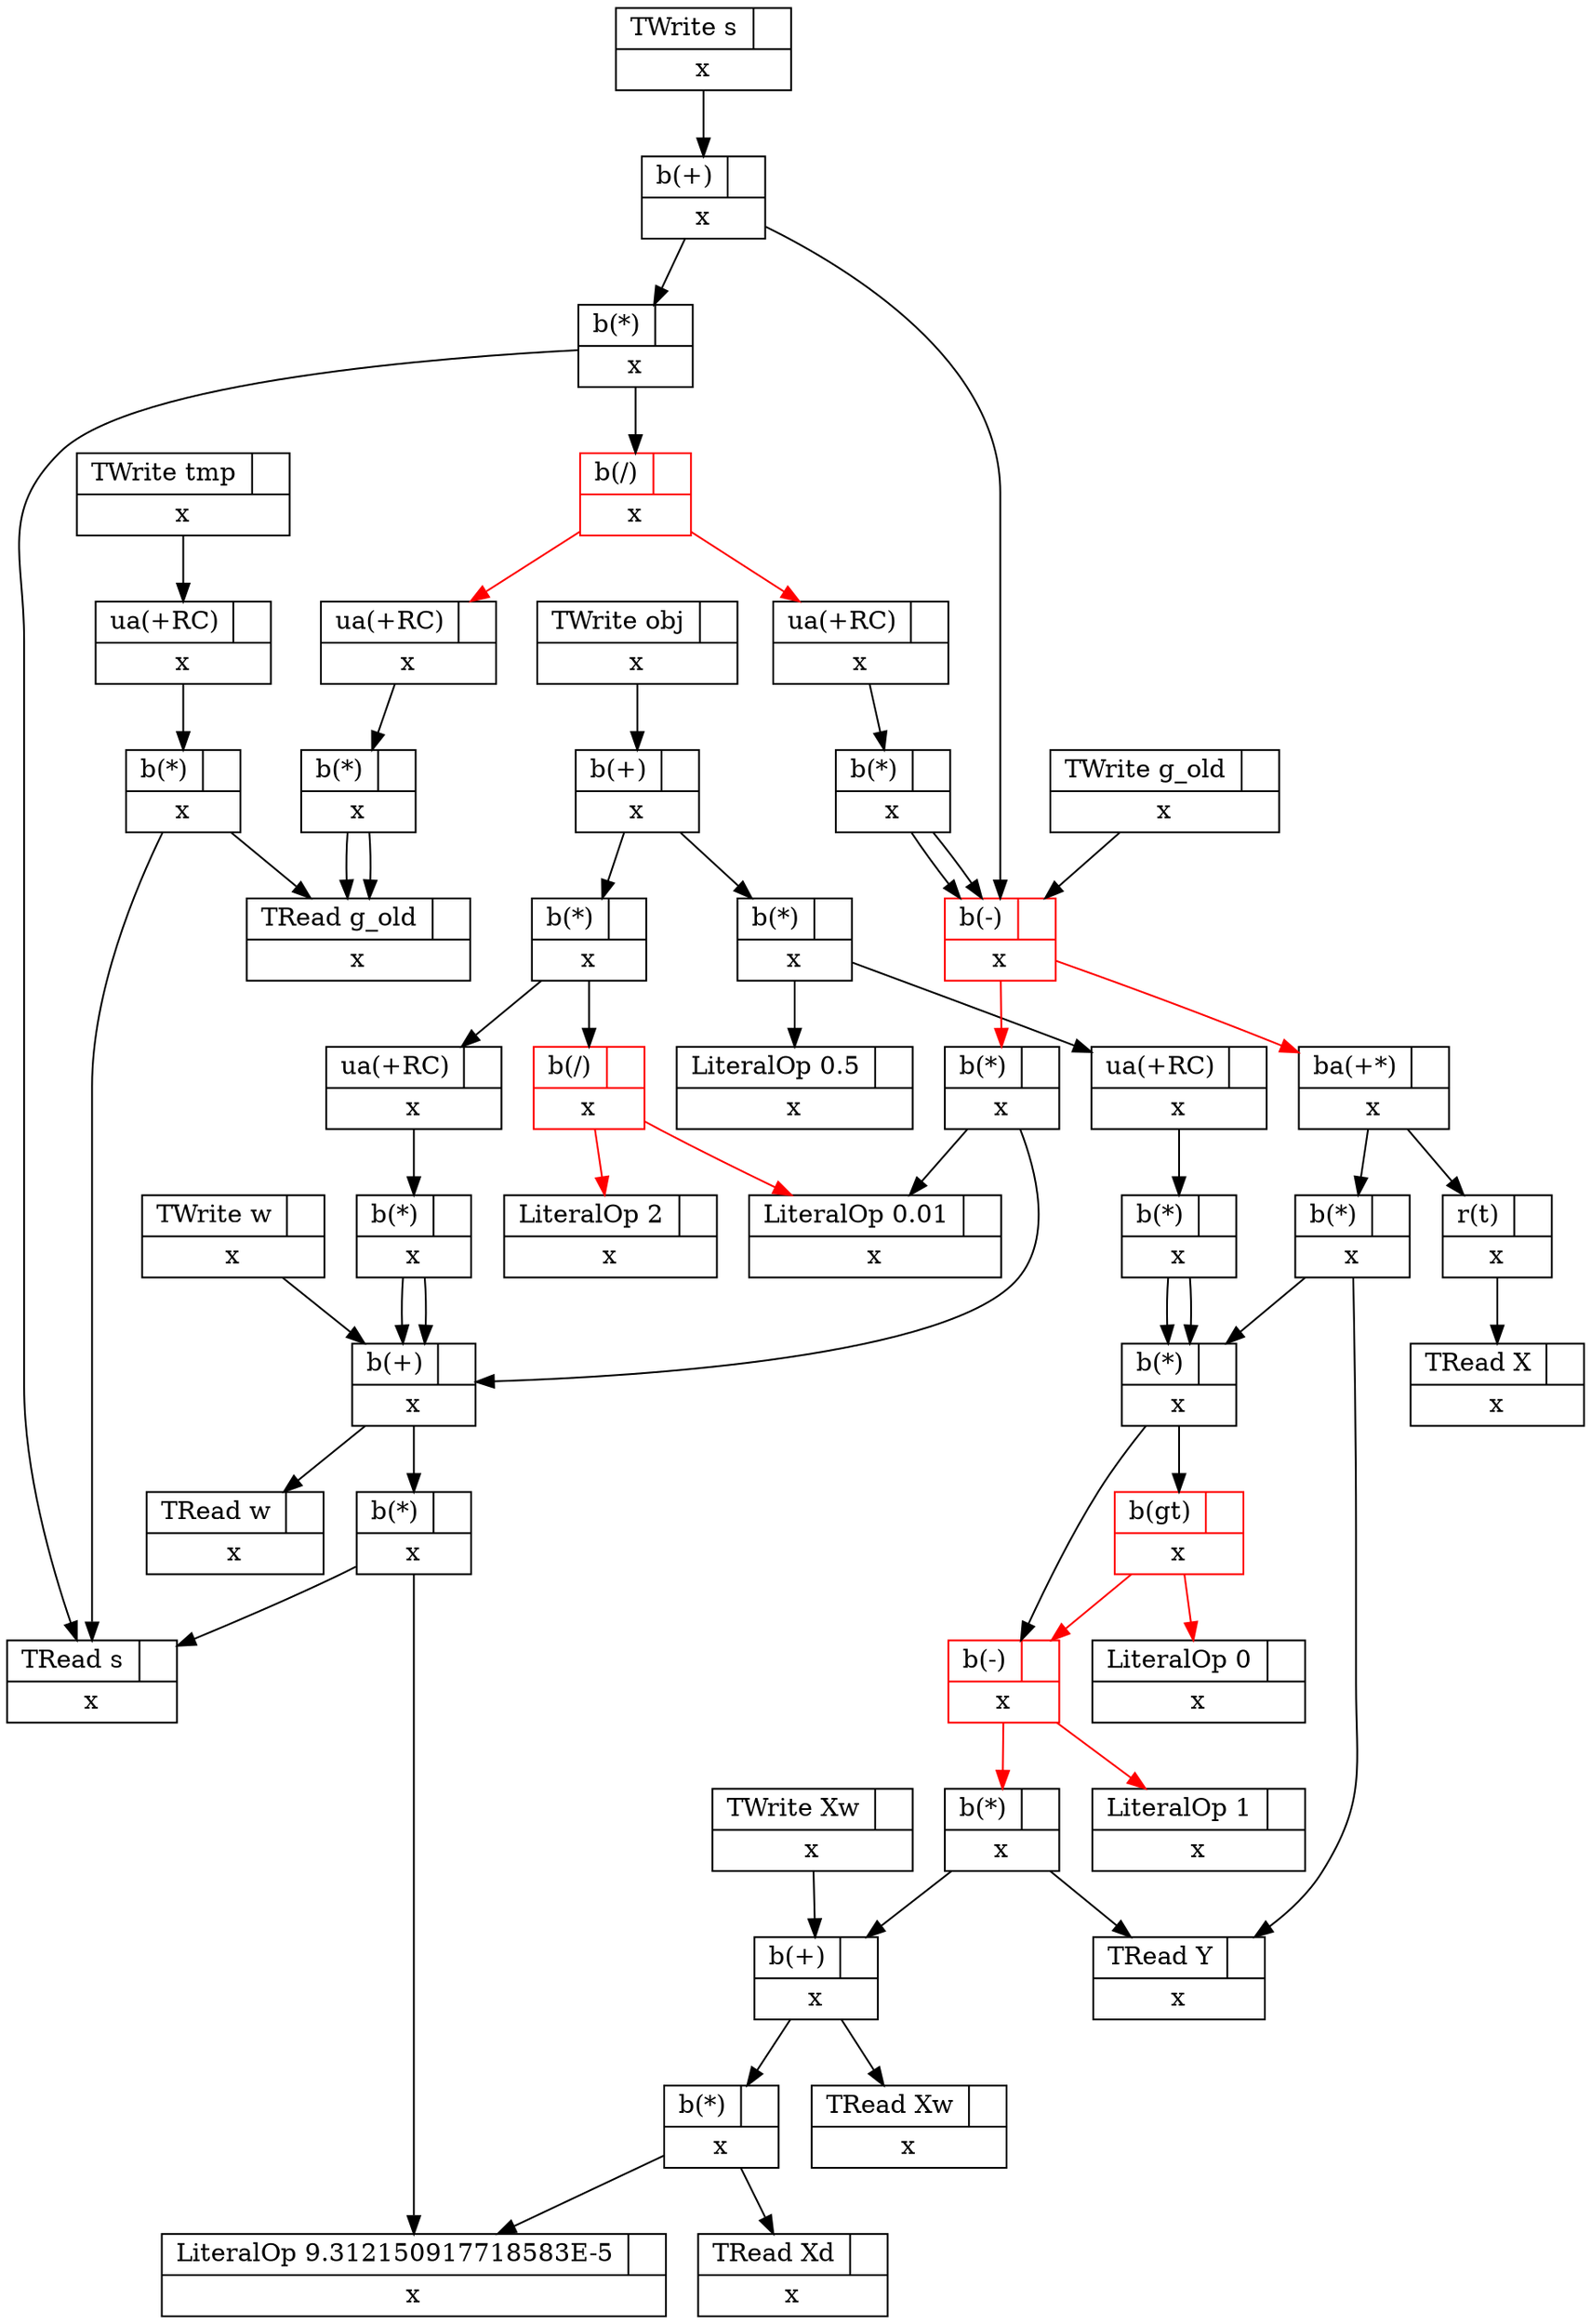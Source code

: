 digraph graphname {
2871 [shape=record label="{{TRead w |  } | x}" color="black"];
2918 [shape=record label="{{LiteralOp 9.312150917718583E-5 |  } | x}" color="black"];
2874 [shape=record label="{{TRead s |  } | x}" color="black"];
2872 [shape=record label="{{b(*) |  } | x}" color="black"];
2872->2918 [color="black"];
2872->2874 [color="black"];
2870 [shape=record label="{{b(+) |  } | x}" color="black"];
2870->2871 [color="black"];
2870->2872 [color="black"];
2869 [shape=record label="{{TWrite w |  } | x}" color="black"];
2869->2870 [color="black"];
2877 [shape=record label="{{TRead Xw |  } | x}" color="black"];
2879 [shape=record label="{{TRead Xd |  } | x}" color="black"];
2878 [shape=record label="{{b(*) |  } | x}" color="black"];
2878->2918 [color="black"];
2878->2879 [color="black"];
2876 [shape=record label="{{b(+) |  } | x}" color="black"];
2876->2877 [color="black"];
2876->2878 [color="black"];
2875 [shape=record label="{{TWrite Xw |  } | x}" color="black"];
2875->2876 [color="black"];
2883 [shape=record label="{{LiteralOp 0.5 |  } | x}" color="black"];
2889 [shape=record label="{{LiteralOp 1 |  } | x}" color="black"];
2891 [shape=record label="{{TRead Y |  } | x}" color="black"];
2890 [shape=record label="{{b(*) |  } | x}" color="black"];
2890->2891 [color="black"];
2890->2876 [color="black"];
2888 [shape=record label="{{b(-) |  } | x}" color="red"];
2888->2889 [color="red"];
2888->2890 [color="red"];
2892 [shape=record label="{{LiteralOp 0 |  } | x}" color="black"];
2887 [shape=record label="{{b(gt) |  } | x}" color="red"];
2887->2888 [color="red"];
2887->2892 [color="red"];
2886 [shape=record label="{{b(*) |  } | x}" color="black"];
2886->2887 [color="black"];
2886->2888 [color="black"];
2885 [shape=record label="{{b(*) |  } | x}" color="black"];
2885->2886 [color="black"];
2885->2886 [color="black"];
2884 [shape=record label="{{ua(+RC) |  } | x}" color="black"];
2884->2885 [color="black"];
2882 [shape=record label="{{b(*) |  } | x}" color="black"];
2882->2883 [color="black"];
2882->2884 [color="black"];
2919 [shape=record label="{{LiteralOp 0.01 |  } | x}" color="black"];
2896 [shape=record label="{{LiteralOp 2 |  } | x}" color="black"];
2894 [shape=record label="{{b(/) |  } | x}" color="red"];
2894->2919 [color="red"];
2894->2896 [color="red"];
2898 [shape=record label="{{b(*) |  } | x}" color="black"];
2898->2870 [color="black"];
2898->2870 [color="black"];
2897 [shape=record label="{{ua(+RC) |  } | x}" color="black"];
2897->2898 [color="black"];
2893 [shape=record label="{{b(*) |  } | x}" color="black"];
2893->2894 [color="black"];
2893->2897 [color="black"];
2881 [shape=record label="{{b(+) |  } | x}" color="black"];
2881->2882 [color="black"];
2881->2893 [color="black"];
2880 [shape=record label="{{TWrite obj |  } | x}" color="black"];
2880->2881 [color="black"];
2902 [shape=record label="{{TRead g_old |  } | x}" color="black"];
2901 [shape=record label="{{b(*) |  } | x}" color="black"];
2901->2874 [color="black"];
2901->2902 [color="black"];
2900 [shape=record label="{{ua(+RC) |  } | x}" color="black"];
2900->2901 [color="black"];
2899 [shape=record label="{{TWrite tmp |  } | x}" color="black"];
2899->2900 [color="black"];
2912 [shape=record label="{{TRead X |  } | x}" color="black"];
2911 [shape=record label="{{r(t) |  } | x}" color="black"];
2911->2912 [color="black"];
2913 [shape=record label="{{b(*) |  } | x}" color="black"];
2913->2886 [color="black"];
2913->2891 [color="black"];
2910 [shape=record label="{{ba(+*) |  } | x}" color="black"];
2910->2911 [color="black"];
2910->2913 [color="black"];
2914 [shape=record label="{{b(*) |  } | x}" color="black"];
2914->2919 [color="black"];
2914->2870 [color="black"];
2909 [shape=record label="{{b(-) |  } | x}" color="red"];
2909->2910 [color="red"];
2909->2914 [color="red"];
2908 [shape=record label="{{b(*) |  } | x}" color="black"];
2908->2909 [color="black"];
2908->2909 [color="black"];
2907 [shape=record label="{{ua(+RC) |  } | x}" color="black"];
2907->2908 [color="black"];
2916 [shape=record label="{{b(*) |  } | x}" color="black"];
2916->2902 [color="black"];
2916->2902 [color="black"];
2915 [shape=record label="{{ua(+RC) |  } | x}" color="black"];
2915->2916 [color="black"];
2906 [shape=record label="{{b(/) |  } | x}" color="red"];
2906->2907 [color="red"];
2906->2915 [color="red"];
2905 [shape=record label="{{b(*) |  } | x}" color="black"];
2905->2906 [color="black"];
2905->2874 [color="black"];
2904 [shape=record label="{{b(+) |  } | x}" color="black"];
2904->2905 [color="black"];
2904->2909 [color="black"];
2903 [shape=record label="{{TWrite s |  } | x}" color="black"];
2903->2904 [color="black"];
2917 [shape=record label="{{TWrite g_old |  } | x}" color="black"];
2917->2909 [color="black"];
}

